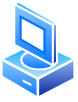 <mxfile>
    <diagram id="5cBlNd38glL8ivn1DhcY" name="Page-1">
        <mxGraphModel dx="557" dy="563" grid="1" gridSize="10" guides="1" tooltips="1" connect="1" arrows="1" fold="1" page="1" pageScale="1" pageWidth="850" pageHeight="1100" math="0" shadow="0">
            <root>
                <mxCell id="0"/>
                <mxCell id="1" parent="0"/>
                <mxCell id="9" value="" style="aspect=fixed;perimeter=ellipsePerimeter;html=1;align=center;shadow=0;dashed=0;spacingTop=3;image;image=img/lib/active_directory/vista_client.svg;" vertex="1" parent="1">
                    <mxGeometry x="160" y="230" width="38" height="50" as="geometry"/>
                </mxCell>
            </root>
        </mxGraphModel>
    </diagram>
</mxfile>